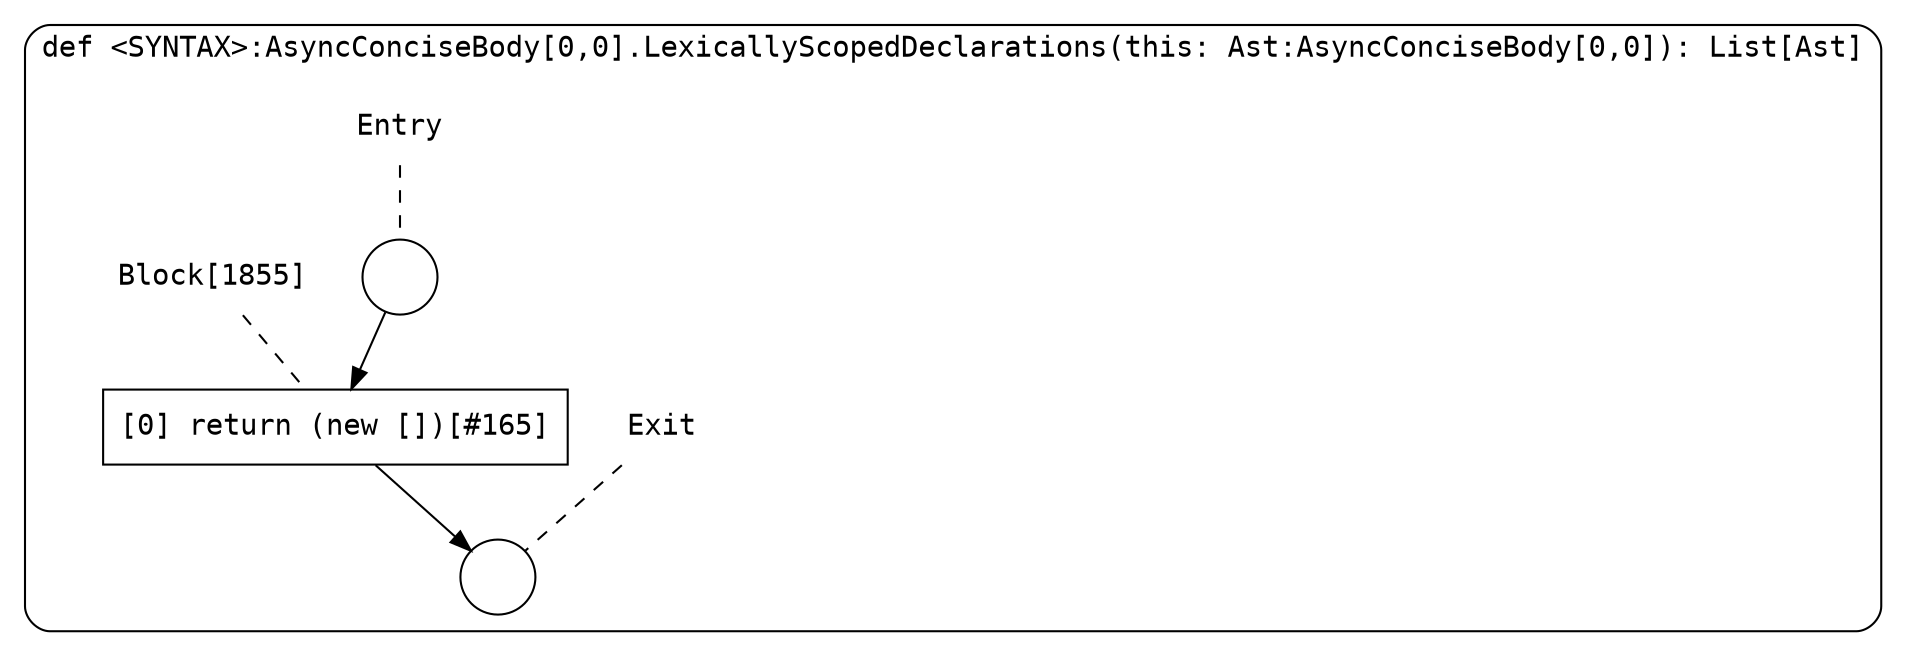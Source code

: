 digraph {
  graph [fontname = "Consolas"]
  node [fontname = "Consolas"]
  edge [fontname = "Consolas"]
  subgraph cluster306 {
    label = "def <SYNTAX>:AsyncConciseBody[0,0].LexicallyScopedDeclarations(this: Ast:AsyncConciseBody[0,0]): List[Ast]"
    style = rounded
    cluster306_entry_name [shape=none, label=<<font color="black">Entry</font>>]
    cluster306_entry_name -> cluster306_entry [arrowhead=none, color="black", style=dashed]
    cluster306_entry [shape=circle label=" " color="black" fillcolor="white" style=filled]
    cluster306_entry -> node1855 [color="black"]
    cluster306_exit_name [shape=none, label=<<font color="black">Exit</font>>]
    cluster306_exit_name -> cluster306_exit [arrowhead=none, color="black", style=dashed]
    cluster306_exit [shape=circle label=" " color="black" fillcolor="white" style=filled]
    node1855_name [shape=none, label=<<font color="black">Block[1855]</font>>]
    node1855_name -> node1855 [arrowhead=none, color="black", style=dashed]
    node1855 [shape=box, label=<<font color="black">[0] return (new [])[#165]<BR ALIGN="LEFT"/></font>> color="black" fillcolor="white", style=filled]
    node1855 -> cluster306_exit [color="black"]
  }
}
